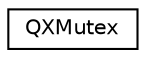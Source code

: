 digraph "Graphical Class Hierarchy"
{
 // LATEX_PDF_SIZE
  edge [fontname="Helvetica",fontsize="10",labelfontname="Helvetica",labelfontsize="10"];
  node [fontname="Helvetica",fontsize="10",shape=record];
  rankdir="LR";
  Node0 [label="QXMutex",height=0.2,width=0.4,color="black", fillcolor="white", style="filled",URL="$qxthread_8h.html#struct_q_x_mutex",tooltip="Blocking Mutex the QXK preemptive kernel."];
}
